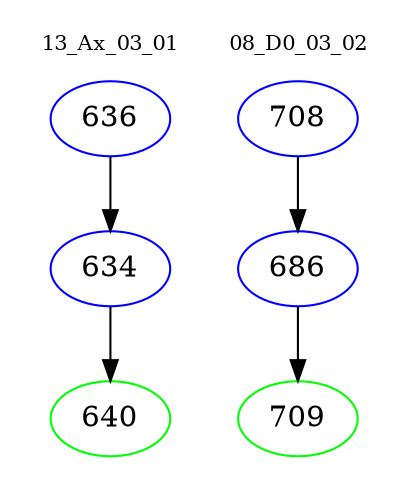 digraph{
subgraph cluster_0 {
color = white
label = "13_Ax_03_01";
fontsize=10;
T0_636 [label="636", color="blue"]
T0_636 -> T0_634 [color="black"]
T0_634 [label="634", color="blue"]
T0_634 -> T0_640 [color="black"]
T0_640 [label="640", color="green"]
}
subgraph cluster_1 {
color = white
label = "08_D0_03_02";
fontsize=10;
T1_708 [label="708", color="blue"]
T1_708 -> T1_686 [color="black"]
T1_686 [label="686", color="blue"]
T1_686 -> T1_709 [color="black"]
T1_709 [label="709", color="green"]
}
}
